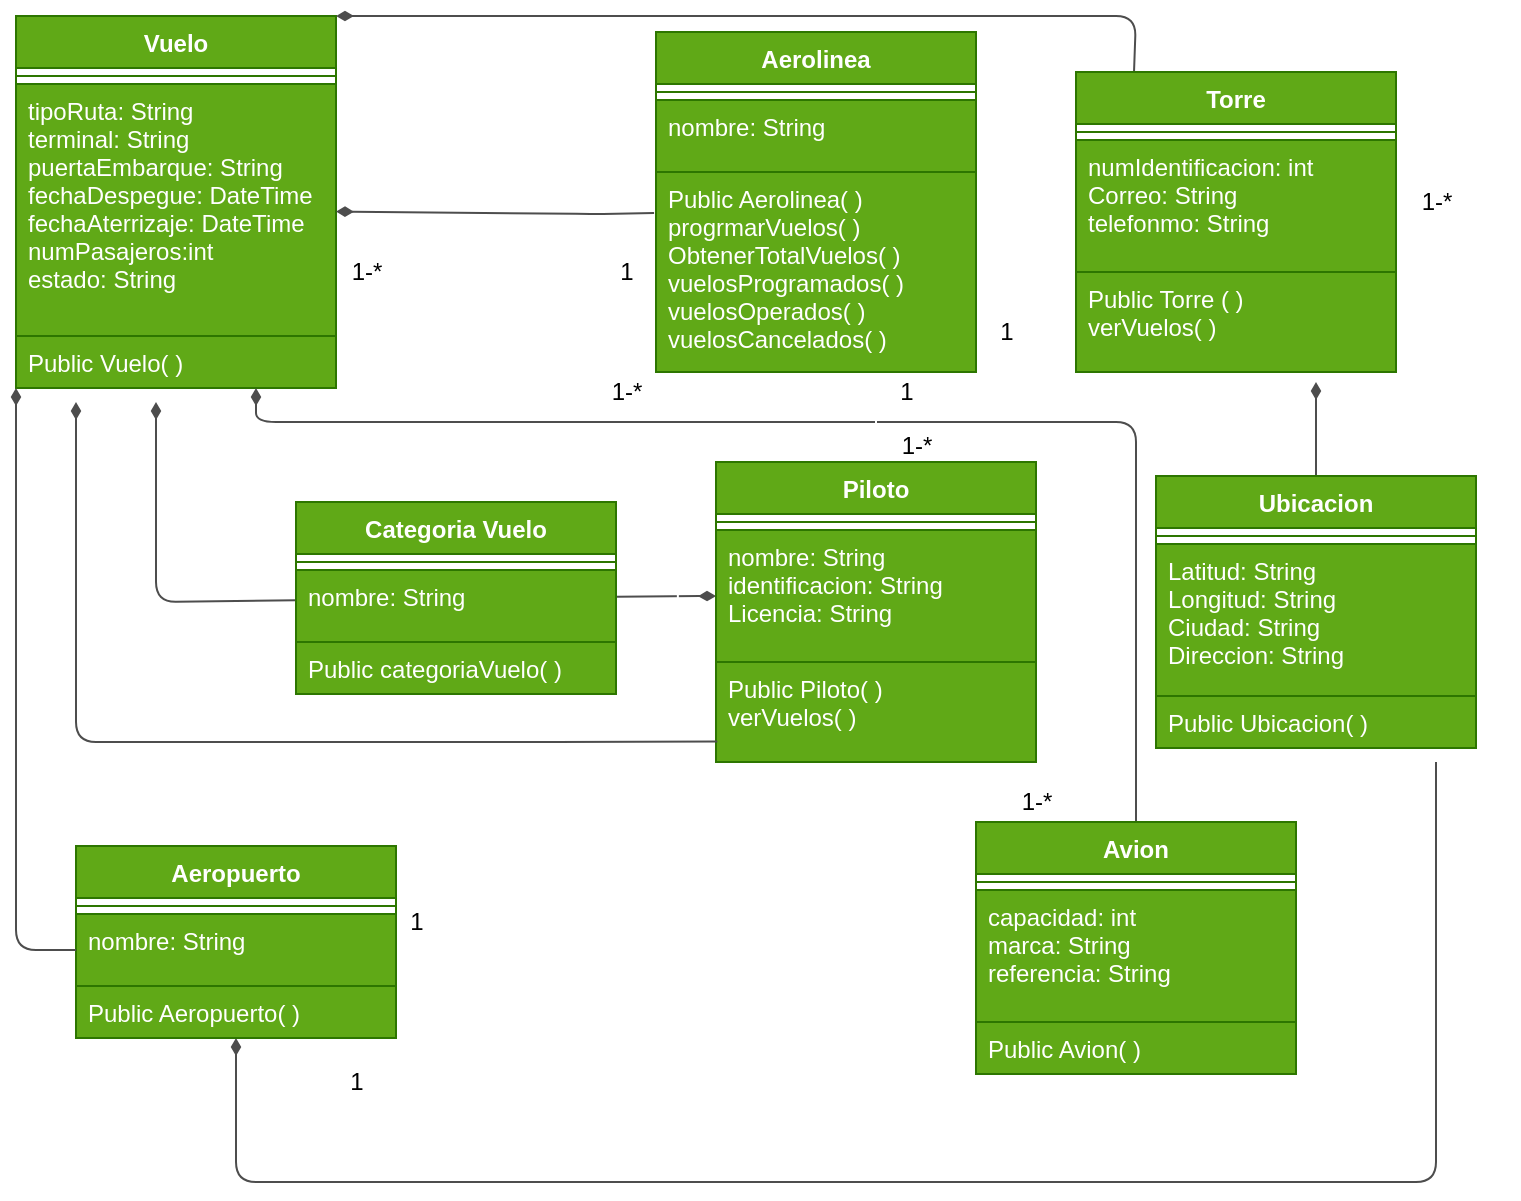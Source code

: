 <mxfile>
    <diagram id="nekuu61ycPgMc9iMY7xG" name="Página-1">
        <mxGraphModel dx="810" dy="636" grid="1" gridSize="10" guides="1" tooltips="1" connect="1" arrows="1" fold="1" page="1" pageScale="1" pageWidth="827" pageHeight="1169" math="0" shadow="0">
            <root>
                <mxCell id="0"/>
                <mxCell id="1" parent="0"/>
                <mxCell id="10" value="Vuelo" style="swimlane;fontStyle=1;align=center;verticalAlign=top;childLayout=stackLayout;horizontal=1;startSize=26;horizontalStack=0;resizeParent=1;resizeParentMax=0;resizeLast=0;collapsible=1;marginBottom=0;fillColor=#60a917;fontColor=#ffffff;strokeColor=#2D7600;" vertex="1" parent="1">
                    <mxGeometry x="50" y="17" width="160" height="186" as="geometry"/>
                </mxCell>
                <mxCell id="12" value="" style="line;strokeWidth=1;fillColor=none;align=left;verticalAlign=middle;spacingTop=-1;spacingLeft=3;spacingRight=3;rotatable=0;labelPosition=right;points=[];portConstraint=eastwest;strokeColor=inherit;" vertex="1" parent="10">
                    <mxGeometry y="26" width="160" height="8" as="geometry"/>
                </mxCell>
                <mxCell id="11" value="tipoRuta: String&#10;terminal: String&#10;puertaEmbarque: String&#10;fechaDespegue: DateTime&#10;fechaAterrizaje: DateTime&#10;numPasajeros:int &#10;estado: String&#10;" style="text;strokeColor=#2D7600;fillColor=#60a917;align=left;verticalAlign=top;spacingLeft=4;spacingRight=4;overflow=hidden;rotatable=0;points=[[0,0.5],[1,0.5]];portConstraint=eastwest;fontColor=#ffffff;" vertex="1" parent="10">
                    <mxGeometry y="34" width="160" height="126" as="geometry"/>
                </mxCell>
                <mxCell id="13" value="Public Vuelo( )" style="text;strokeColor=#2D7600;fillColor=#60a917;align=left;verticalAlign=top;spacingLeft=4;spacingRight=4;overflow=hidden;rotatable=0;points=[[0,0.5],[1,0.5]];portConstraint=eastwest;fontColor=#ffffff;" vertex="1" parent="10">
                    <mxGeometry y="160" width="160" height="26" as="geometry"/>
                </mxCell>
                <mxCell id="47" value="" style="edgeStyle=none;html=1;strokeColor=#4D4D4D;startArrow=none;startFill=0;endArrow=diamondThin;endFill=1;entryX=0;entryY=0.5;entryDx=0;entryDy=0;" edge="1" parent="1" source="14" target="31">
                    <mxGeometry relative="1" as="geometry"/>
                </mxCell>
                <mxCell id="48" style="edgeStyle=none;html=1;strokeColor=#4D4D4D;startArrow=none;startFill=0;endArrow=diamondThin;endFill=1;" edge="1" parent="1" source="14">
                    <mxGeometry relative="1" as="geometry">
                        <mxPoint x="120" y="210" as="targetPoint"/>
                        <Array as="points">
                            <mxPoint x="120" y="310"/>
                        </Array>
                    </mxGeometry>
                </mxCell>
                <mxCell id="14" value="Categoria Vuelo" style="swimlane;fontStyle=1;align=center;verticalAlign=top;childLayout=stackLayout;horizontal=1;startSize=26;horizontalStack=0;resizeParent=1;resizeParentMax=0;resizeLast=0;collapsible=1;marginBottom=0;fillColor=#60a917;fontColor=#ffffff;strokeColor=#2D7600;" vertex="1" parent="1">
                    <mxGeometry x="190" y="260" width="160" height="96" as="geometry"/>
                </mxCell>
                <mxCell id="16" value="" style="line;strokeWidth=1;fillColor=none;align=left;verticalAlign=middle;spacingTop=-1;spacingLeft=3;spacingRight=3;rotatable=0;labelPosition=right;points=[];portConstraint=eastwest;strokeColor=inherit;" vertex="1" parent="14">
                    <mxGeometry y="26" width="160" height="8" as="geometry"/>
                </mxCell>
                <mxCell id="15" value="nombre: String" style="text;strokeColor=#2D7600;fillColor=#60a917;align=left;verticalAlign=top;spacingLeft=4;spacingRight=4;overflow=hidden;rotatable=0;points=[[0,0.5],[1,0.5]];portConstraint=eastwest;fontColor=#ffffff;" vertex="1" parent="14">
                    <mxGeometry y="34" width="160" height="36" as="geometry"/>
                </mxCell>
                <mxCell id="17" value="Public categoriaVuelo( )" style="text;strokeColor=#2D7600;fillColor=#60a917;align=left;verticalAlign=top;spacingLeft=4;spacingRight=4;overflow=hidden;rotatable=0;points=[[0,0.5],[1,0.5]];portConstraint=eastwest;fontColor=#ffffff;" vertex="1" parent="14">
                    <mxGeometry y="70" width="160" height="26" as="geometry"/>
                </mxCell>
                <mxCell id="51" style="edgeStyle=none;html=1;entryX=1;entryY=0;entryDx=0;entryDy=0;strokeColor=#4D4D4D;startArrow=none;startFill=0;endArrow=diamondThin;endFill=1;exitX=0.181;exitY=0.009;exitDx=0;exitDy=0;exitPerimeter=0;" edge="1" parent="1" source="18" target="10">
                    <mxGeometry relative="1" as="geometry">
                        <Array as="points">
                            <mxPoint x="610" y="17"/>
                        </Array>
                    </mxGeometry>
                </mxCell>
                <mxCell id="57" style="edgeStyle=none;html=1;strokeColor=#FFFFFF;startArrow=none;startFill=0;endArrow=none;endFill=0;entryX=0.75;entryY=1;entryDx=0;entryDy=0;" edge="1" parent="1" target="34">
                    <mxGeometry relative="1" as="geometry">
                        <mxPoint x="220" y="550" as="targetPoint"/>
                        <mxPoint x="740" y="130" as="sourcePoint"/>
                        <Array as="points">
                            <mxPoint x="800" y="130"/>
                            <mxPoint x="800" y="570"/>
                            <mxPoint x="510" y="570"/>
                            <mxPoint x="200" y="570"/>
                        </Array>
                    </mxGeometry>
                </mxCell>
                <mxCell id="18" value="Torre" style="swimlane;fontStyle=1;align=center;verticalAlign=top;childLayout=stackLayout;horizontal=1;startSize=26;horizontalStack=0;resizeParent=1;resizeParentMax=0;resizeLast=0;collapsible=1;marginBottom=0;fillColor=#60a917;fontColor=#ffffff;strokeColor=#2D7600;" vertex="1" parent="1">
                    <mxGeometry x="580" y="45" width="160" height="150" as="geometry"/>
                </mxCell>
                <mxCell id="20" value="" style="line;strokeWidth=1;fillColor=none;align=left;verticalAlign=middle;spacingTop=-1;spacingLeft=3;spacingRight=3;rotatable=0;labelPosition=right;points=[];portConstraint=eastwest;strokeColor=inherit;" vertex="1" parent="18">
                    <mxGeometry y="26" width="160" height="8" as="geometry"/>
                </mxCell>
                <mxCell id="19" value="numIdentificacion: int&#10;Correo: String&#10;telefonmo: String" style="text;strokeColor=#2D7600;fillColor=#60a917;align=left;verticalAlign=top;spacingLeft=4;spacingRight=4;overflow=hidden;rotatable=0;points=[[0,0.5],[1,0.5]];portConstraint=eastwest;fontColor=#ffffff;" vertex="1" parent="18">
                    <mxGeometry y="34" width="160" height="66" as="geometry"/>
                </mxCell>
                <mxCell id="21" value="Public Torre ( )&#10;verVuelos( )&#10;" style="text;strokeColor=#2D7600;fillColor=#60a917;align=left;verticalAlign=top;spacingLeft=4;spacingRight=4;overflow=hidden;rotatable=0;points=[[0,0.5],[1,0.5]];portConstraint=eastwest;fontColor=#ffffff;" vertex="1" parent="18">
                    <mxGeometry y="100" width="160" height="50" as="geometry"/>
                </mxCell>
                <mxCell id="56" style="edgeStyle=none;html=1;strokeColor=#FFFFFF;startArrow=none;startFill=0;endArrow=none;endFill=0;entryX=1;entryY=0.5;entryDx=0;entryDy=0;exitX=0.072;exitY=1.005;exitDx=0;exitDy=0;exitPerimeter=0;" edge="1" parent="1" source="25" target="35">
                    <mxGeometry relative="1" as="geometry">
                        <mxPoint x="320" y="380" as="targetPoint"/>
                        <Array as="points">
                            <mxPoint x="380" y="484"/>
                        </Array>
                    </mxGeometry>
                </mxCell>
                <mxCell id="60" style="edgeStyle=none;html=1;strokeColor=#FFFFFF;startArrow=none;startFill=0;endArrow=none;endFill=0;entryX=0.379;entryY=0.004;entryDx=0;entryDy=0;entryPerimeter=0;" edge="1" parent="1" source="22" target="26">
                    <mxGeometry relative="1" as="geometry">
                        <Array as="points">
                            <mxPoint x="590" y="230"/>
                        </Array>
                    </mxGeometry>
                </mxCell>
                <mxCell id="22" value="Aerolinea" style="swimlane;fontStyle=1;align=center;verticalAlign=top;childLayout=stackLayout;horizontal=1;startSize=26;horizontalStack=0;resizeParent=1;resizeParentMax=0;resizeLast=0;collapsible=1;marginBottom=0;fillColor=#60a917;fontColor=#ffffff;strokeColor=#2D7600;" vertex="1" parent="1">
                    <mxGeometry x="370" y="25" width="160" height="170" as="geometry"/>
                </mxCell>
                <mxCell id="24" value="" style="line;strokeWidth=1;fillColor=none;align=left;verticalAlign=middle;spacingTop=-1;spacingLeft=3;spacingRight=3;rotatable=0;labelPosition=right;points=[];portConstraint=eastwest;strokeColor=inherit;" vertex="1" parent="22">
                    <mxGeometry y="26" width="160" height="8" as="geometry"/>
                </mxCell>
                <mxCell id="23" value="nombre: String" style="text;strokeColor=#2D7600;fillColor=#60a917;align=left;verticalAlign=top;spacingLeft=4;spacingRight=4;overflow=hidden;rotatable=0;points=[[0,0.5],[1,0.5]];portConstraint=eastwest;fontColor=#ffffff;" vertex="1" parent="22">
                    <mxGeometry y="34" width="160" height="36" as="geometry"/>
                </mxCell>
                <mxCell id="25" value="Public Aerolinea( )&#10;progrmarVuelos( )&#10;ObtenerTotalVuelos( )&#10;vuelosProgramados( )&#10;vuelosOperados( )&#10;vuelosCancelados( )" style="text;strokeColor=#2D7600;fillColor=#60a917;align=left;verticalAlign=top;spacingLeft=4;spacingRight=4;overflow=hidden;rotatable=0;points=[[0,0.5],[1,0.5]];portConstraint=eastwest;fontColor=#ffffff;" vertex="1" parent="22">
                    <mxGeometry y="70" width="160" height="100" as="geometry"/>
                </mxCell>
                <mxCell id="52" style="edgeStyle=none;html=1;entryX=0.75;entryY=1;entryDx=0;entryDy=0;strokeColor=#4D4D4D;startArrow=none;startFill=0;endArrow=diamondThin;endFill=1;" edge="1" parent="1" source="26" target="10">
                    <mxGeometry relative="1" as="geometry">
                        <Array as="points">
                            <mxPoint x="610" y="220"/>
                            <mxPoint x="170" y="220"/>
                        </Array>
                    </mxGeometry>
                </mxCell>
                <mxCell id="26" value="Avion" style="swimlane;fontStyle=1;align=center;verticalAlign=top;childLayout=stackLayout;horizontal=1;startSize=26;horizontalStack=0;resizeParent=1;resizeParentMax=0;resizeLast=0;collapsible=1;marginBottom=0;fillColor=#60a917;fontColor=#ffffff;strokeColor=#2D7600;" vertex="1" parent="1">
                    <mxGeometry x="530" y="420" width="160" height="126" as="geometry"/>
                </mxCell>
                <mxCell id="28" value="" style="line;strokeWidth=1;fillColor=none;align=left;verticalAlign=middle;spacingTop=-1;spacingLeft=3;spacingRight=3;rotatable=0;labelPosition=right;points=[];portConstraint=eastwest;strokeColor=inherit;" vertex="1" parent="26">
                    <mxGeometry y="26" width="160" height="8" as="geometry"/>
                </mxCell>
                <mxCell id="27" value="capacidad: int&#10;marca: String&#10;referencia: String&#10;" style="text;strokeColor=#2D7600;fillColor=#60a917;align=left;verticalAlign=top;spacingLeft=4;spacingRight=4;overflow=hidden;rotatable=0;points=[[0,0.5],[1,0.5]];portConstraint=eastwest;fontColor=#ffffff;" vertex="1" parent="26">
                    <mxGeometry y="34" width="160" height="66" as="geometry"/>
                </mxCell>
                <mxCell id="29" value="Public Avion( )" style="text;strokeColor=#2D7600;fillColor=#60a917;align=left;verticalAlign=top;spacingLeft=4;spacingRight=4;overflow=hidden;rotatable=0;points=[[0,0.5],[1,0.5]];portConstraint=eastwest;fontColor=#ffffff;" vertex="1" parent="26">
                    <mxGeometry y="100" width="160" height="26" as="geometry"/>
                </mxCell>
                <mxCell id="58" style="edgeStyle=none;html=1;strokeColor=#FFFFFF;startArrow=none;startFill=0;endArrow=none;endFill=0;" edge="1" parent="1" source="30">
                    <mxGeometry relative="1" as="geometry">
                        <mxPoint x="480" y="200" as="targetPoint"/>
                    </mxGeometry>
                </mxCell>
                <mxCell id="30" value="Piloto" style="swimlane;fontStyle=1;align=center;verticalAlign=top;childLayout=stackLayout;horizontal=1;startSize=26;horizontalStack=0;resizeParent=1;resizeParentMax=0;resizeLast=0;collapsible=1;marginBottom=0;fillColor=#60a917;fontColor=#ffffff;strokeColor=#2D7600;" vertex="1" parent="1">
                    <mxGeometry x="400" y="240" width="160" height="150" as="geometry"/>
                </mxCell>
                <mxCell id="32" value="" style="line;strokeWidth=1;fillColor=none;align=left;verticalAlign=middle;spacingTop=-1;spacingLeft=3;spacingRight=3;rotatable=0;labelPosition=right;points=[];portConstraint=eastwest;strokeColor=inherit;" vertex="1" parent="30">
                    <mxGeometry y="26" width="160" height="8" as="geometry"/>
                </mxCell>
                <mxCell id="31" value="nombre: String&#10;identificacion: String&#10;Licencia: String" style="text;strokeColor=#2D7600;fillColor=#60a917;align=left;verticalAlign=top;spacingLeft=4;spacingRight=4;overflow=hidden;rotatable=0;points=[[0,0.5],[1,0.5]];portConstraint=eastwest;fontColor=#ffffff;" vertex="1" parent="30">
                    <mxGeometry y="34" width="160" height="66" as="geometry"/>
                </mxCell>
                <mxCell id="33" value="Public Piloto( )&#10;verVuelos( )" style="text;strokeColor=#2D7600;fillColor=#60a917;align=left;verticalAlign=top;spacingLeft=4;spacingRight=4;overflow=hidden;rotatable=0;points=[[0,0.5],[1,0.5]];portConstraint=eastwest;fontColor=#ffffff;" vertex="1" parent="30">
                    <mxGeometry y="100" width="160" height="50" as="geometry"/>
                </mxCell>
                <mxCell id="54" style="edgeStyle=none;html=1;strokeColor=#4D4D4D;startArrow=diamondThin;startFill=1;endArrow=none;endFill=0;" edge="1" parent="1" source="34">
                    <mxGeometry relative="1" as="geometry">
                        <mxPoint x="760" y="390" as="targetPoint"/>
                        <Array as="points">
                            <mxPoint x="160" y="600"/>
                            <mxPoint x="760" y="600"/>
                        </Array>
                    </mxGeometry>
                </mxCell>
                <mxCell id="34" value="Aeropuerto" style="swimlane;fontStyle=1;align=center;verticalAlign=top;childLayout=stackLayout;horizontal=1;startSize=26;horizontalStack=0;resizeParent=1;resizeParentMax=0;resizeLast=0;collapsible=1;marginBottom=0;fillColor=#60a917;fontColor=#ffffff;strokeColor=#2D7600;" vertex="1" parent="1">
                    <mxGeometry x="80" y="432" width="160" height="96" as="geometry"/>
                </mxCell>
                <mxCell id="36" value="" style="line;strokeWidth=1;fillColor=none;align=left;verticalAlign=middle;spacingTop=-1;spacingLeft=3;spacingRight=3;rotatable=0;labelPosition=right;points=[];portConstraint=eastwest;strokeColor=inherit;" vertex="1" parent="34">
                    <mxGeometry y="26" width="160" height="8" as="geometry"/>
                </mxCell>
                <mxCell id="35" value="nombre: String&#10;" style="text;strokeColor=#2D7600;fillColor=#60a917;align=left;verticalAlign=top;spacingLeft=4;spacingRight=4;overflow=hidden;rotatable=0;points=[[0,0.5],[1,0.5]];portConstraint=eastwest;fontColor=#ffffff;" vertex="1" parent="34">
                    <mxGeometry y="34" width="160" height="36" as="geometry"/>
                </mxCell>
                <mxCell id="37" value="Public Aeropuerto( )" style="text;strokeColor=#2D7600;fillColor=#60a917;align=left;verticalAlign=top;spacingLeft=4;spacingRight=4;overflow=hidden;rotatable=0;points=[[0,0.5],[1,0.5]];portConstraint=eastwest;fontColor=#ffffff;" vertex="1" parent="34">
                    <mxGeometry y="70" width="160" height="26" as="geometry"/>
                </mxCell>
                <mxCell id="53" style="edgeStyle=none;html=1;strokeColor=#4D4D4D;startArrow=none;startFill=0;endArrow=diamondThin;endFill=1;" edge="1" parent="1" source="38">
                    <mxGeometry relative="1" as="geometry">
                        <mxPoint x="700" y="200" as="targetPoint"/>
                    </mxGeometry>
                </mxCell>
                <mxCell id="38" value="Ubicacion" style="swimlane;fontStyle=1;align=center;verticalAlign=top;childLayout=stackLayout;horizontal=1;startSize=26;horizontalStack=0;resizeParent=1;resizeParentMax=0;resizeLast=0;collapsible=1;marginBottom=0;fillColor=#60a917;fontColor=#ffffff;strokeColor=#2D7600;" vertex="1" parent="1">
                    <mxGeometry x="620" y="247" width="160" height="136" as="geometry"/>
                </mxCell>
                <mxCell id="40" value="" style="line;strokeWidth=1;fillColor=none;align=left;verticalAlign=middle;spacingTop=-1;spacingLeft=3;spacingRight=3;rotatable=0;labelPosition=right;points=[];portConstraint=eastwest;strokeColor=inherit;" vertex="1" parent="38">
                    <mxGeometry y="26" width="160" height="8" as="geometry"/>
                </mxCell>
                <mxCell id="39" value="Latitud: String&#10;Longitud: String &#10;Ciudad: String&#10;Direccion: String" style="text;strokeColor=#2D7600;fillColor=#60a917;align=left;verticalAlign=top;spacingLeft=4;spacingRight=4;overflow=hidden;rotatable=0;points=[[0,0.5],[1,0.5]];portConstraint=eastwest;fontColor=#ffffff;" vertex="1" parent="38">
                    <mxGeometry y="34" width="160" height="76" as="geometry"/>
                </mxCell>
                <mxCell id="41" value="Public Ubicacion( )" style="text;strokeColor=#2D7600;fillColor=#60a917;align=left;verticalAlign=top;spacingLeft=4;spacingRight=4;overflow=hidden;rotatable=0;points=[[0,0.5],[1,0.5]];portConstraint=eastwest;fontColor=#ffffff;" vertex="1" parent="38">
                    <mxGeometry y="110" width="160" height="26" as="geometry"/>
                </mxCell>
                <mxCell id="46" style="edgeStyle=none;html=1;endArrow=none;endFill=0;entryX=-0.006;entryY=0.205;entryDx=0;entryDy=0;entryPerimeter=0;strokeColor=#4D4D4D;startArrow=diamondThin;startFill=1;" edge="1" parent="1" source="11" target="25">
                    <mxGeometry relative="1" as="geometry">
                        <mxPoint x="350" y="114" as="targetPoint"/>
                        <Array as="points">
                            <mxPoint x="340" y="116"/>
                        </Array>
                    </mxGeometry>
                </mxCell>
                <mxCell id="49" value="" style="edgeStyle=none;html=1;strokeColor=#4D4D4D;startArrow=none;startFill=0;endArrow=diamondThin;endFill=1;exitX=0.004;exitY=0.794;exitDx=0;exitDy=0;exitPerimeter=0;" edge="1" parent="1" source="33">
                    <mxGeometry relative="1" as="geometry">
                        <mxPoint x="80" y="210" as="targetPoint"/>
                        <Array as="points">
                            <mxPoint x="310" y="380"/>
                            <mxPoint x="80" y="380"/>
                        </Array>
                    </mxGeometry>
                </mxCell>
                <mxCell id="50" style="edgeStyle=none;html=1;entryX=0;entryY=1;entryDx=0;entryDy=0;strokeColor=#4D4D4D;startArrow=none;startFill=0;endArrow=diamondThin;endFill=1;exitX=0;exitY=0.5;exitDx=0;exitDy=0;" edge="1" parent="1" source="35" target="10">
                    <mxGeometry relative="1" as="geometry">
                        <Array as="points">
                            <mxPoint x="50" y="484"/>
                        </Array>
                    </mxGeometry>
                </mxCell>
                <mxCell id="59" value="" style="edgeStyle=none;html=1;exitX=-0.017;exitY=0.638;exitDx=0;exitDy=0;entryX=1.015;entryY=0.856;entryDx=0;entryDy=0;entryPerimeter=0;strokeColor=#FFFFFF;startArrow=none;startFill=0;endArrow=none;endFill=0;exitPerimeter=0;align=left;fontStyle=4" edge="1" parent="1" source="25" target="11">
                    <mxGeometry relative="1" as="geometry"/>
                </mxCell>
                <mxCell id="61" value="1-*" style="text;html=1;align=center;verticalAlign=middle;resizable=0;points=[];autosize=1;strokeColor=none;fillColor=none;" vertex="1" parent="1">
                    <mxGeometry x="205" y="130" width="40" height="30" as="geometry"/>
                </mxCell>
                <mxCell id="62" value="1" style="text;html=1;align=center;verticalAlign=middle;resizable=0;points=[];autosize=1;strokeColor=none;fillColor=none;" vertex="1" parent="1">
                    <mxGeometry x="340" y="130" width="30" height="30" as="geometry"/>
                </mxCell>
                <mxCell id="63" value="1" style="text;html=1;align=center;verticalAlign=middle;resizable=0;points=[];autosize=1;strokeColor=none;fillColor=none;" vertex="1" parent="1">
                    <mxGeometry x="235" y="455" width="30" height="30" as="geometry"/>
                </mxCell>
                <mxCell id="64" value="1-*" style="text;html=1;align=center;verticalAlign=middle;resizable=0;points=[];autosize=1;strokeColor=none;fillColor=none;" vertex="1" parent="1">
                    <mxGeometry x="335" y="190" width="40" height="30" as="geometry"/>
                </mxCell>
                <mxCell id="66" value="1-*" style="text;html=1;align=center;verticalAlign=middle;resizable=0;points=[];autosize=1;strokeColor=none;fillColor=none;" vertex="1" parent="1">
                    <mxGeometry x="480" y="217" width="40" height="30" as="geometry"/>
                </mxCell>
                <mxCell id="67" value="1" style="text;html=1;align=center;verticalAlign=middle;resizable=0;points=[];autosize=1;strokeColor=none;fillColor=none;" vertex="1" parent="1">
                    <mxGeometry x="480" y="190" width="30" height="30" as="geometry"/>
                </mxCell>
                <mxCell id="69" value="1" style="text;html=1;align=center;verticalAlign=middle;resizable=0;points=[];autosize=1;strokeColor=none;fillColor=none;" vertex="1" parent="1">
                    <mxGeometry x="205" y="535" width="30" height="30" as="geometry"/>
                </mxCell>
                <mxCell id="70" value="1-*" style="text;html=1;align=center;verticalAlign=middle;resizable=0;points=[];autosize=1;strokeColor=none;fillColor=none;" vertex="1" parent="1">
                    <mxGeometry x="740" y="95" width="40" height="30" as="geometry"/>
                </mxCell>
                <mxCell id="71" value="1-*" style="text;html=1;align=center;verticalAlign=middle;resizable=0;points=[];autosize=1;strokeColor=none;fillColor=none;" vertex="1" parent="1">
                    <mxGeometry x="540" y="395" width="40" height="30" as="geometry"/>
                </mxCell>
                <mxCell id="72" value="1" style="text;html=1;align=center;verticalAlign=middle;resizable=0;points=[];autosize=1;strokeColor=none;fillColor=none;" vertex="1" parent="1">
                    <mxGeometry x="530" y="160" width="30" height="30" as="geometry"/>
                </mxCell>
            </root>
        </mxGraphModel>
    </diagram>
</mxfile>